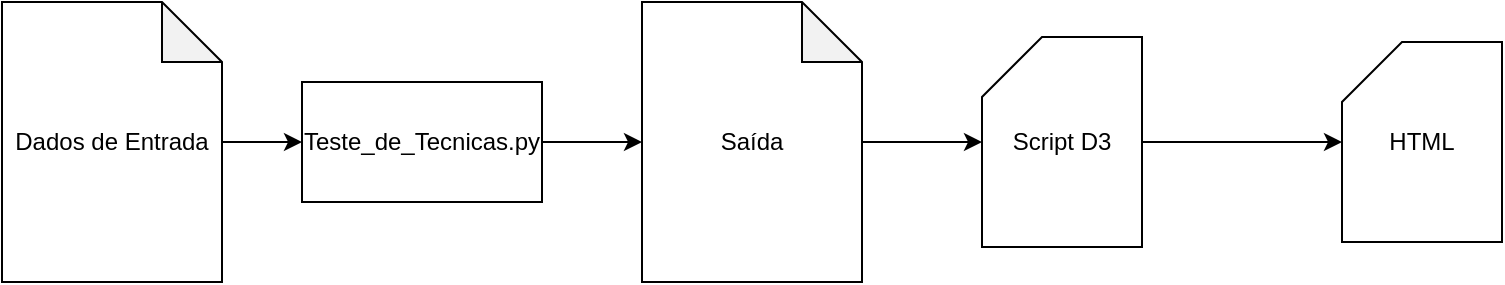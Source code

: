 <mxfile version="24.2.1" type="device">
  <diagram name="Página-1" id="OoRngsGuCkDnl-2Apq-0">
    <mxGraphModel dx="1050" dy="530" grid="1" gridSize="10" guides="1" tooltips="1" connect="1" arrows="1" fold="1" page="1" pageScale="1" pageWidth="827" pageHeight="1169" math="0" shadow="0">
      <root>
        <mxCell id="0" />
        <mxCell id="1" parent="0" />
        <mxCell id="i0NMxWBDtRQKv-ihosQd-4" value="" style="edgeStyle=orthogonalEdgeStyle;rounded=0;orthogonalLoop=1;jettySize=auto;html=1;" edge="1" parent="1" source="i0NMxWBDtRQKv-ihosQd-2" target="i0NMxWBDtRQKv-ihosQd-3">
          <mxGeometry relative="1" as="geometry" />
        </mxCell>
        <mxCell id="i0NMxWBDtRQKv-ihosQd-2" value="Dados de Entrada" style="shape=note;whiteSpace=wrap;html=1;backgroundOutline=1;darkOpacity=0.05;" vertex="1" parent="1">
          <mxGeometry x="20" y="180" width="110" height="140" as="geometry" />
        </mxCell>
        <mxCell id="i0NMxWBDtRQKv-ihosQd-3" value="Teste_de_Tecnicas.py" style="whiteSpace=wrap;html=1;" vertex="1" parent="1">
          <mxGeometry x="170" y="220" width="120" height="60" as="geometry" />
        </mxCell>
        <mxCell id="i0NMxWBDtRQKv-ihosQd-10" style="edgeStyle=orthogonalEdgeStyle;rounded=0;orthogonalLoop=1;jettySize=auto;html=1;" edge="1" parent="1" source="i0NMxWBDtRQKv-ihosQd-7" target="i0NMxWBDtRQKv-ihosQd-11">
          <mxGeometry relative="1" as="geometry">
            <mxPoint x="530" y="250" as="targetPoint" />
          </mxGeometry>
        </mxCell>
        <mxCell id="i0NMxWBDtRQKv-ihosQd-7" value="Saída" style="shape=note;whiteSpace=wrap;html=1;backgroundOutline=1;darkOpacity=0.05;" vertex="1" parent="1">
          <mxGeometry x="340" y="180" width="110" height="140" as="geometry" />
        </mxCell>
        <mxCell id="i0NMxWBDtRQKv-ihosQd-9" style="edgeStyle=orthogonalEdgeStyle;rounded=0;orthogonalLoop=1;jettySize=auto;html=1;entryX=0;entryY=0.5;entryDx=0;entryDy=0;entryPerimeter=0;" edge="1" parent="1" source="i0NMxWBDtRQKv-ihosQd-3" target="i0NMxWBDtRQKv-ihosQd-7">
          <mxGeometry relative="1" as="geometry" />
        </mxCell>
        <mxCell id="i0NMxWBDtRQKv-ihosQd-14" style="edgeStyle=orthogonalEdgeStyle;rounded=0;orthogonalLoop=1;jettySize=auto;html=1;" edge="1" parent="1" source="i0NMxWBDtRQKv-ihosQd-11" target="i0NMxWBDtRQKv-ihosQd-13">
          <mxGeometry relative="1" as="geometry" />
        </mxCell>
        <mxCell id="i0NMxWBDtRQKv-ihosQd-11" value="Script D3" style="shape=card;whiteSpace=wrap;html=1;" vertex="1" parent="1">
          <mxGeometry x="510" y="197.5" width="80" height="105" as="geometry" />
        </mxCell>
        <mxCell id="i0NMxWBDtRQKv-ihosQd-13" value="HTML" style="shape=card;whiteSpace=wrap;html=1;" vertex="1" parent="1">
          <mxGeometry x="690" y="200" width="80" height="100" as="geometry" />
        </mxCell>
      </root>
    </mxGraphModel>
  </diagram>
</mxfile>
